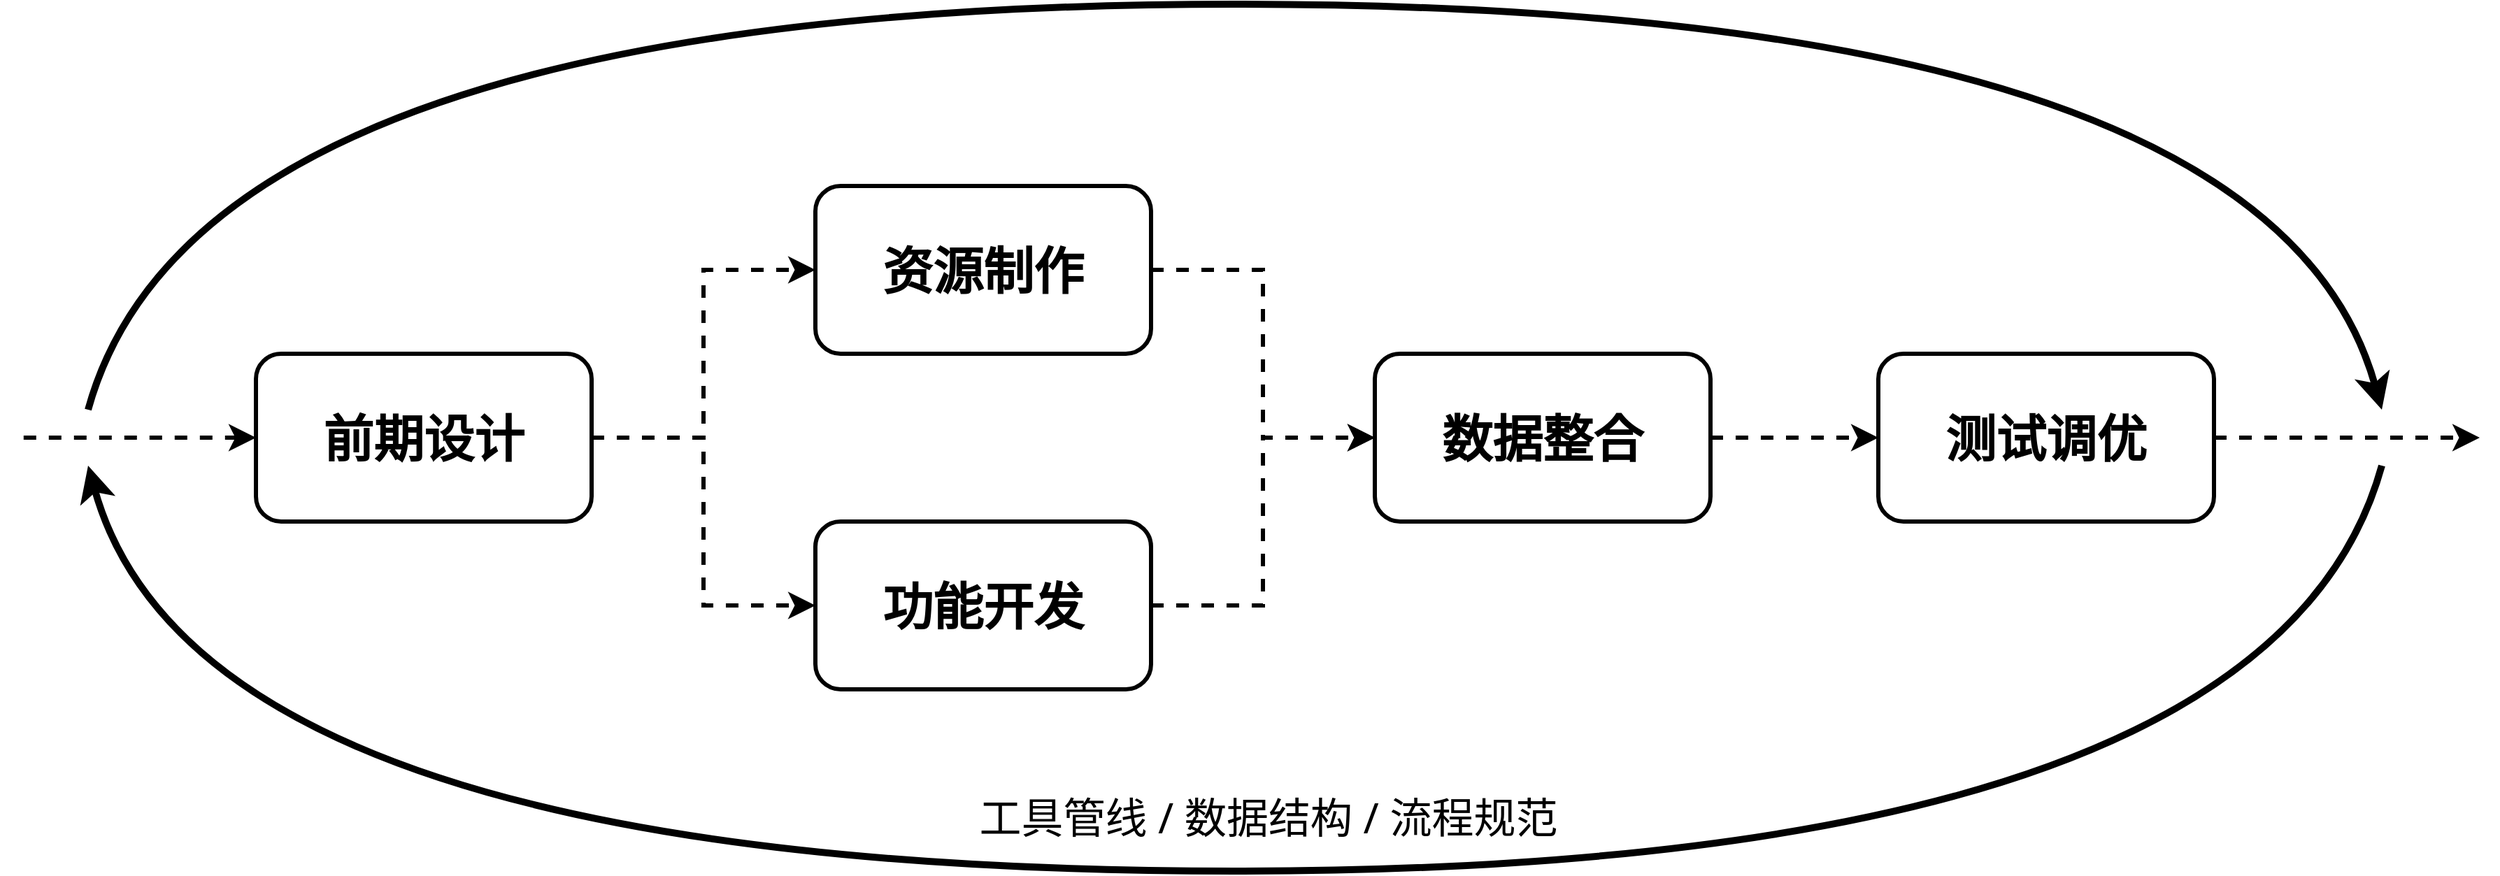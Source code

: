 <mxfile version="26.0.11">
  <diagram name="Page-1" id="EEytKLQ9o5RP3dy8__cd">
    <mxGraphModel dx="2074" dy="1121" grid="1" gridSize="10" guides="0" tooltips="1" connect="1" arrows="1" fold="1" page="1" pageScale="1" pageWidth="1920" pageHeight="1080" math="0" shadow="0">
      <root>
        <mxCell id="0" />
        <mxCell id="1" parent="0" />
        <mxCell id="uX3XRjYkTcWeSPGLSRdr-6" style="edgeStyle=orthogonalEdgeStyle;rounded=0;orthogonalLoop=1;jettySize=auto;html=1;entryX=0;entryY=0.5;entryDx=0;entryDy=0;strokeWidth=3;dashed=1;endSize=10;" parent="1" source="uX3XRjYkTcWeSPGLSRdr-1" target="uX3XRjYkTcWeSPGLSRdr-2" edge="1">
          <mxGeometry relative="1" as="geometry" />
        </mxCell>
        <mxCell id="uX3XRjYkTcWeSPGLSRdr-7" style="edgeStyle=orthogonalEdgeStyle;rounded=0;orthogonalLoop=1;jettySize=auto;html=1;entryX=0;entryY=0.5;entryDx=0;entryDy=0;strokeWidth=3;dashed=1;endSize=10;" parent="1" source="uX3XRjYkTcWeSPGLSRdr-1" target="uX3XRjYkTcWeSPGLSRdr-3" edge="1">
          <mxGeometry relative="1" as="geometry" />
        </mxCell>
        <mxCell id="uX3XRjYkTcWeSPGLSRdr-12" style="edgeStyle=orthogonalEdgeStyle;rounded=0;orthogonalLoop=1;jettySize=auto;html=1;startArrow=classic;startFill=1;endArrow=none;strokeWidth=3;dashed=1;endSize=10;startSize=10;" parent="1" source="uX3XRjYkTcWeSPGLSRdr-1" edge="1">
          <mxGeometry relative="1" as="geometry">
            <mxPoint x="70" y="540" as="targetPoint" />
          </mxGeometry>
        </mxCell>
        <mxCell id="uX3XRjYkTcWeSPGLSRdr-1" value="前期设计" style="rounded=1;whiteSpace=wrap;html=1;fontSize=36;fontFamily=Noto Sans;fontSource=https%3A%2F%2Ffonts.googleapis.com%2Fcss%3Ffamily%3DNoto%2BSans;fontStyle=1;fillColor=none;strokeWidth=3;" parent="1" vertex="1">
          <mxGeometry x="240" y="480" width="240" height="120" as="geometry" />
        </mxCell>
        <mxCell id="uX3XRjYkTcWeSPGLSRdr-8" style="edgeStyle=orthogonalEdgeStyle;rounded=0;orthogonalLoop=1;jettySize=auto;html=1;strokeWidth=3;dashed=1;endSize=10;" parent="1" source="uX3XRjYkTcWeSPGLSRdr-2" target="uX3XRjYkTcWeSPGLSRdr-4" edge="1">
          <mxGeometry relative="1" as="geometry" />
        </mxCell>
        <mxCell id="uX3XRjYkTcWeSPGLSRdr-2" value="资源制作" style="rounded=1;whiteSpace=wrap;html=1;fontSize=36;fontFamily=Noto Sans;fontSource=https%3A%2F%2Ffonts.googleapis.com%2Fcss%3Ffamily%3DNoto%2BSans;fontStyle=1;fillColor=none;strokeWidth=3;" parent="1" vertex="1">
          <mxGeometry x="640" y="360" width="240" height="120" as="geometry" />
        </mxCell>
        <mxCell id="uX3XRjYkTcWeSPGLSRdr-9" style="edgeStyle=orthogonalEdgeStyle;rounded=0;orthogonalLoop=1;jettySize=auto;html=1;entryX=0;entryY=0.5;entryDx=0;entryDy=0;strokeWidth=3;dashed=1;endSize=10;" parent="1" source="uX3XRjYkTcWeSPGLSRdr-3" target="uX3XRjYkTcWeSPGLSRdr-4" edge="1">
          <mxGeometry relative="1" as="geometry" />
        </mxCell>
        <mxCell id="uX3XRjYkTcWeSPGLSRdr-3" value="功能开发" style="rounded=1;whiteSpace=wrap;html=1;fontSize=36;fontFamily=Noto Sans;fontSource=https%3A%2F%2Ffonts.googleapis.com%2Fcss%3Ffamily%3DNoto%2BSans;fontStyle=1;fillColor=none;strokeWidth=3;" parent="1" vertex="1">
          <mxGeometry x="640" y="600" width="240" height="120" as="geometry" />
        </mxCell>
        <mxCell id="uX3XRjYkTcWeSPGLSRdr-10" style="edgeStyle=orthogonalEdgeStyle;rounded=0;orthogonalLoop=1;jettySize=auto;html=1;entryX=0;entryY=0.5;entryDx=0;entryDy=0;strokeWidth=3;dashed=1;endSize=10;" parent="1" source="uX3XRjYkTcWeSPGLSRdr-4" target="uX3XRjYkTcWeSPGLSRdr-5" edge="1">
          <mxGeometry relative="1" as="geometry" />
        </mxCell>
        <mxCell id="uX3XRjYkTcWeSPGLSRdr-4" value="数据整合" style="rounded=1;whiteSpace=wrap;html=1;fontSize=36;fontFamily=Noto Sans;fontSource=https%3A%2F%2Ffonts.googleapis.com%2Fcss%3Ffamily%3DNoto%2BSans;fontStyle=1;fillColor=none;strokeWidth=3;" parent="1" vertex="1">
          <mxGeometry x="1040" y="480" width="240" height="120" as="geometry" />
        </mxCell>
        <mxCell id="uX3XRjYkTcWeSPGLSRdr-11" style="edgeStyle=orthogonalEdgeStyle;rounded=0;orthogonalLoop=1;jettySize=auto;html=1;strokeWidth=3;dashed=1;endSize=10;" parent="1" source="uX3XRjYkTcWeSPGLSRdr-5" edge="1">
          <mxGeometry relative="1" as="geometry">
            <mxPoint x="1830" y="540" as="targetPoint" />
          </mxGeometry>
        </mxCell>
        <mxCell id="uX3XRjYkTcWeSPGLSRdr-5" value="测试调优" style="rounded=1;whiteSpace=wrap;html=1;fontSize=36;fontFamily=Noto Sans;fontSource=https%3A%2F%2Ffonts.googleapis.com%2Fcss%3Ffamily%3DNoto%2BSans;fontStyle=1;fillColor=none;strokeWidth=3;" parent="1" vertex="1">
          <mxGeometry x="1400" y="480" width="240" height="120" as="geometry" />
        </mxCell>
        <mxCell id="uX3XRjYkTcWeSPGLSRdr-13" value="" style="endArrow=classic;html=1;rounded=0;curved=1;endFill=1;strokeWidth=5;endSize=10;startSize=10;" parent="1" edge="1">
          <mxGeometry width="50" height="50" relative="1" as="geometry">
            <mxPoint x="120" y="520" as="sourcePoint" />
            <mxPoint x="1760" y="520" as="targetPoint" />
            <Array as="points">
              <mxPoint x="200" y="230" />
              <mxPoint x="1680" y="230" />
            </Array>
          </mxGeometry>
        </mxCell>
        <mxCell id="uX3XRjYkTcWeSPGLSRdr-14" value="" style="endArrow=none;html=1;rounded=0;curved=1;startArrow=classic;startFill=1;strokeWidth=5;endSize=10;startSize=10;" parent="1" edge="1">
          <mxGeometry width="50" height="50" relative="1" as="geometry">
            <mxPoint x="120" y="560" as="sourcePoint" />
            <mxPoint x="1760" y="560" as="targetPoint" />
            <Array as="points">
              <mxPoint x="200" y="850" />
              <mxPoint x="1680" y="850" />
            </Array>
          </mxGeometry>
        </mxCell>
        <mxCell id="uX3XRjYkTcWeSPGLSRdr-15" value="&lt;font&gt;&lt;span&gt;工具管线 / 数据结构&amp;nbsp;&lt;/span&gt;&lt;/font&gt;/ 流程规范" style="text;html=1;align=center;verticalAlign=middle;whiteSpace=wrap;rounded=0;fontFamily=Noto Sans;fontSource=https%3A%2F%2Ffonts.googleapis.com%2Fcss%3Ffamily%3DNoto%2BSans;fontSize=30;" parent="1" vertex="1">
          <mxGeometry x="699" y="796" width="530" height="30" as="geometry" />
        </mxCell>
      </root>
    </mxGraphModel>
  </diagram>
</mxfile>
